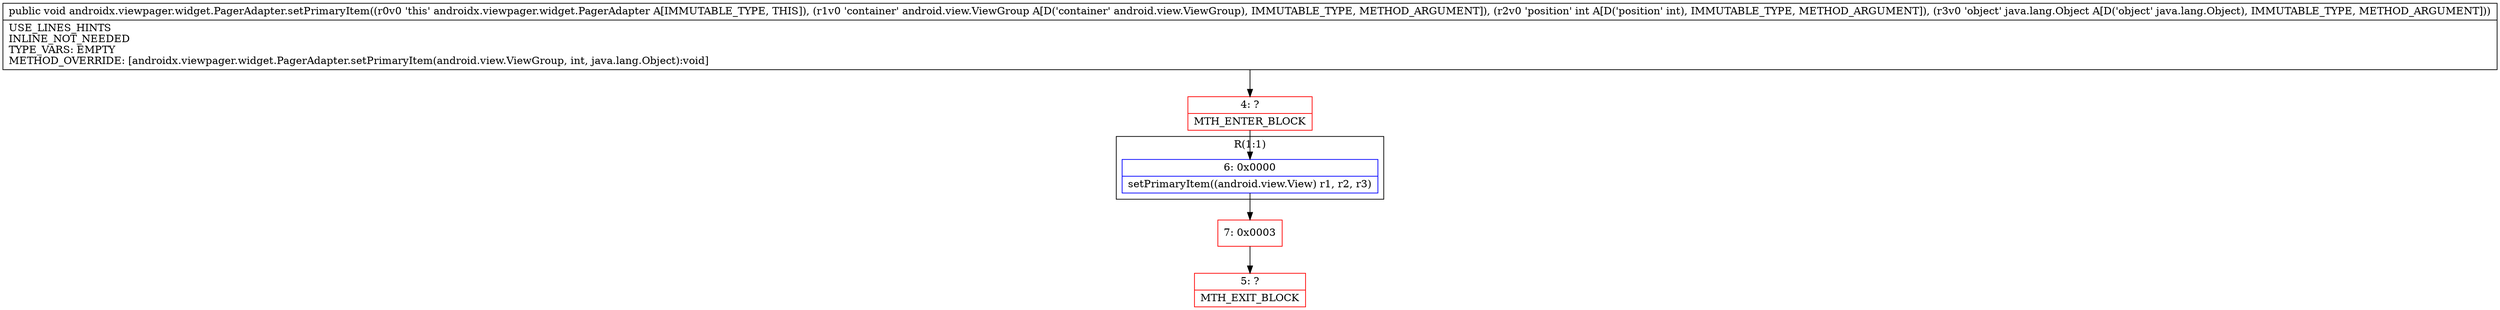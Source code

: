 digraph "CFG forandroidx.viewpager.widget.PagerAdapter.setPrimaryItem(Landroid\/view\/ViewGroup;ILjava\/lang\/Object;)V" {
subgraph cluster_Region_1235625323 {
label = "R(1:1)";
node [shape=record,color=blue];
Node_6 [shape=record,label="{6\:\ 0x0000|setPrimaryItem((android.view.View) r1, r2, r3)\l}"];
}
Node_4 [shape=record,color=red,label="{4\:\ ?|MTH_ENTER_BLOCK\l}"];
Node_7 [shape=record,color=red,label="{7\:\ 0x0003}"];
Node_5 [shape=record,color=red,label="{5\:\ ?|MTH_EXIT_BLOCK\l}"];
MethodNode[shape=record,label="{public void androidx.viewpager.widget.PagerAdapter.setPrimaryItem((r0v0 'this' androidx.viewpager.widget.PagerAdapter A[IMMUTABLE_TYPE, THIS]), (r1v0 'container' android.view.ViewGroup A[D('container' android.view.ViewGroup), IMMUTABLE_TYPE, METHOD_ARGUMENT]), (r2v0 'position' int A[D('position' int), IMMUTABLE_TYPE, METHOD_ARGUMENT]), (r3v0 'object' java.lang.Object A[D('object' java.lang.Object), IMMUTABLE_TYPE, METHOD_ARGUMENT]))  | USE_LINES_HINTS\lINLINE_NOT_NEEDED\lTYPE_VARS: EMPTY\lMETHOD_OVERRIDE: [androidx.viewpager.widget.PagerAdapter.setPrimaryItem(android.view.ViewGroup, int, java.lang.Object):void]\l}"];
MethodNode -> Node_4;Node_6 -> Node_7;
Node_4 -> Node_6;
Node_7 -> Node_5;
}

